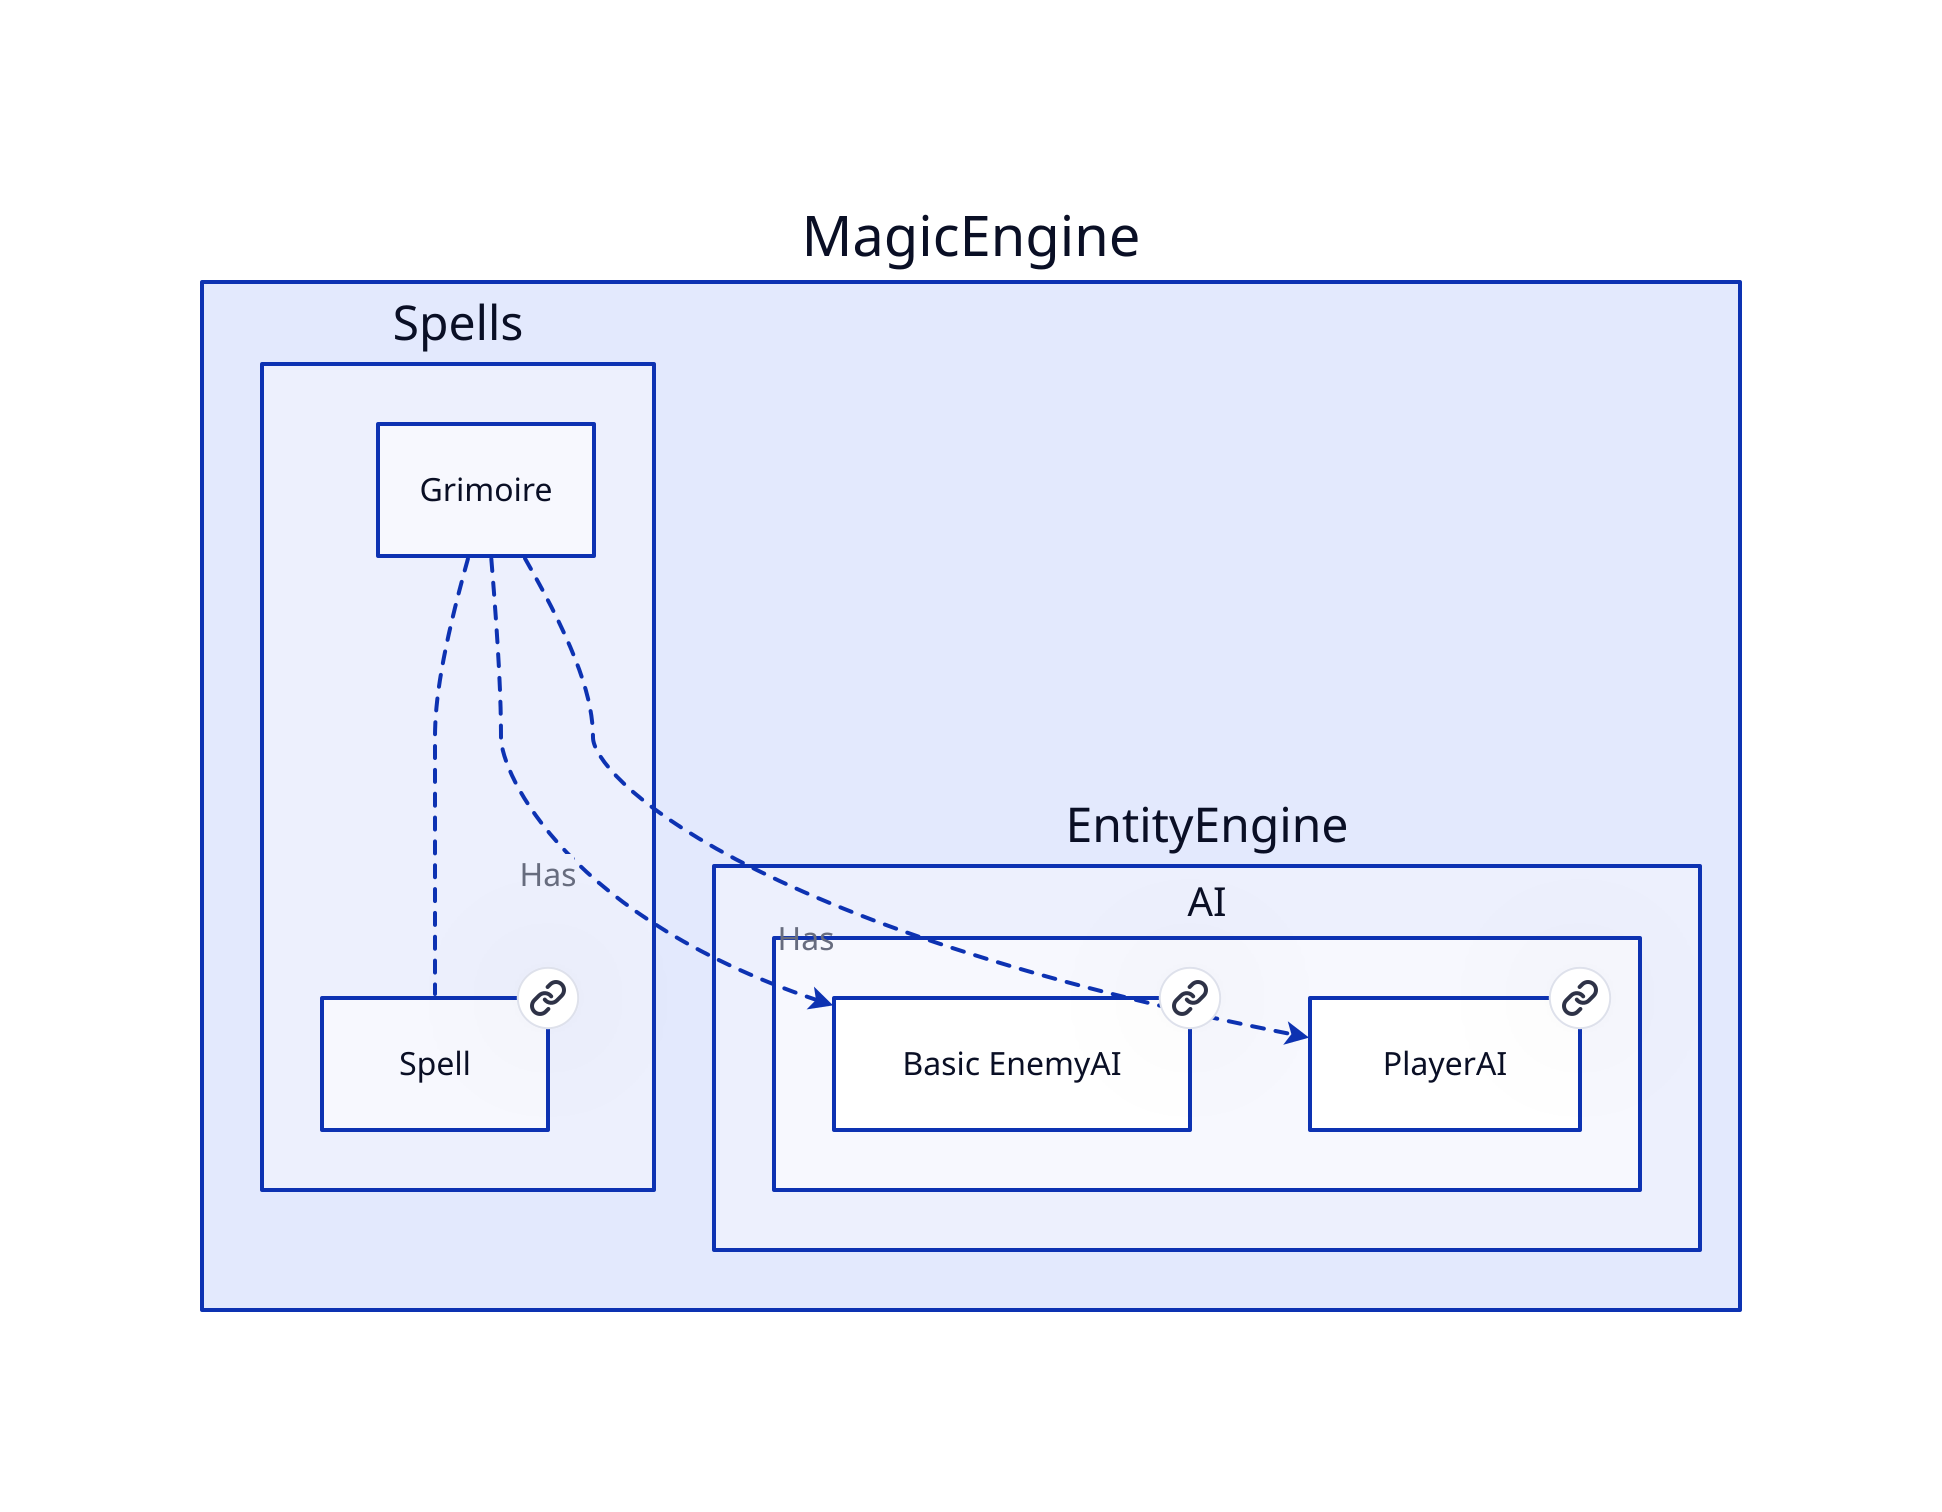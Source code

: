 # Nodes :
MagicEngine: {
    Spells: {
        Spell: Spell {
           link: Spell
        }
    }
    EntityEngine: {
        AI: {
            BasicEnemyAI: Basic EnemyAI {
               link: BasicEnemyAI
            }
            PlayerAI: PlayerAI {
               link: PlayerAI
            }
        }
    }
}

# Links :
MagicEngine.Spells.Grimoire -- MagicEngine.Spells.Spell: {style.stroke-dash: 3}
MagicEngine.Spells.Grimoire -> MagicEngine.EntityEngine.AI.BasicEnemyAI: Has {style.stroke-dash: 3
source-arrowhead: {}
target-arrowhead: {shape: arrow}
}
MagicEngine.Spells.Grimoire -> MagicEngine.EntityEngine.AI.PlayerAI: Has {style.stroke-dash: 3
source-arrowhead: {}
target-arrowhead: {shape: arrow}
}
